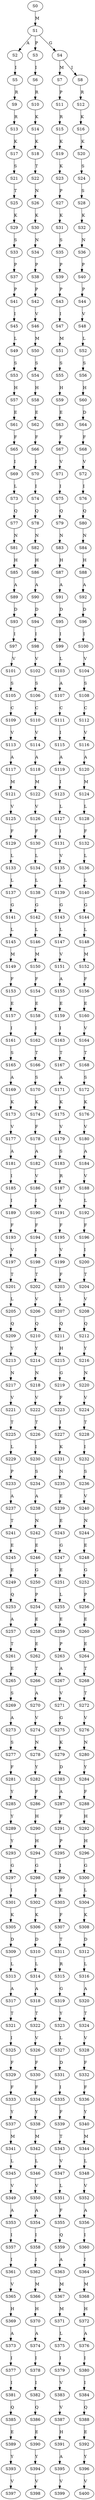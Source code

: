 strict digraph  {
	S0 -> S1 [ label = M ];
	S1 -> S2 [ label = A ];
	S1 -> S3 [ label = P ];
	S1 -> S4 [ label = G ];
	S2 -> S5 [ label = I ];
	S3 -> S6 [ label = I ];
	S4 -> S7 [ label = M ];
	S4 -> S8 [ label = I ];
	S5 -> S9 [ label = R ];
	S6 -> S10 [ label = R ];
	S7 -> S11 [ label = P ];
	S8 -> S12 [ label = R ];
	S9 -> S13 [ label = R ];
	S10 -> S14 [ label = K ];
	S11 -> S15 [ label = R ];
	S12 -> S16 [ label = K ];
	S13 -> S17 [ label = K ];
	S14 -> S18 [ label = K ];
	S15 -> S19 [ label = K ];
	S16 -> S20 [ label = K ];
	S17 -> S21 [ label = S ];
	S18 -> S22 [ label = T ];
	S19 -> S23 [ label = K ];
	S20 -> S24 [ label = S ];
	S21 -> S25 [ label = T ];
	S22 -> S26 [ label = N ];
	S23 -> S27 [ label = P ];
	S24 -> S28 [ label = S ];
	S25 -> S29 [ label = K ];
	S26 -> S30 [ label = K ];
	S27 -> S31 [ label = K ];
	S28 -> S32 [ label = K ];
	S29 -> S33 [ label = S ];
	S30 -> S34 [ label = N ];
	S31 -> S35 [ label = S ];
	S32 -> S36 [ label = N ];
	S33 -> S37 [ label = P ];
	S34 -> S38 [ label = P ];
	S35 -> S39 [ label = P ];
	S36 -> S40 [ label = P ];
	S37 -> S41 [ label = P ];
	S38 -> S42 [ label = P ];
	S39 -> S43 [ label = P ];
	S40 -> S44 [ label = P ];
	S41 -> S45 [ label = I ];
	S42 -> S46 [ label = V ];
	S43 -> S47 [ label = I ];
	S44 -> S48 [ label = V ];
	S45 -> S49 [ label = L ];
	S46 -> S50 [ label = M ];
	S47 -> S51 [ label = M ];
	S48 -> S52 [ label = L ];
	S49 -> S53 [ label = S ];
	S50 -> S54 [ label = S ];
	S51 -> S55 [ label = S ];
	S52 -> S56 [ label = S ];
	S53 -> S57 [ label = H ];
	S54 -> S58 [ label = H ];
	S55 -> S59 [ label = H ];
	S56 -> S60 [ label = H ];
	S57 -> S61 [ label = E ];
	S58 -> S62 [ label = E ];
	S59 -> S63 [ label = E ];
	S60 -> S64 [ label = D ];
	S61 -> S65 [ label = F ];
	S62 -> S66 [ label = F ];
	S63 -> S67 [ label = F ];
	S64 -> S68 [ label = F ];
	S65 -> S69 [ label = I ];
	S66 -> S70 [ label = I ];
	S67 -> S71 [ label = V ];
	S68 -> S72 [ label = V ];
	S69 -> S73 [ label = L ];
	S70 -> S74 [ label = I ];
	S71 -> S75 [ label = I ];
	S72 -> S76 [ label = I ];
	S73 -> S77 [ label = Q ];
	S74 -> S78 [ label = Q ];
	S75 -> S79 [ label = Q ];
	S76 -> S80 [ label = Q ];
	S77 -> S81 [ label = N ];
	S78 -> S82 [ label = N ];
	S79 -> S83 [ label = N ];
	S80 -> S84 [ label = N ];
	S81 -> S85 [ label = H ];
	S82 -> S86 [ label = H ];
	S83 -> S87 [ label = H ];
	S84 -> S88 [ label = H ];
	S85 -> S89 [ label = A ];
	S86 -> S90 [ label = A ];
	S87 -> S91 [ label = A ];
	S88 -> S92 [ label = A ];
	S89 -> S93 [ label = D ];
	S90 -> S94 [ label = D ];
	S91 -> S95 [ label = D ];
	S92 -> S96 [ label = D ];
	S93 -> S97 [ label = I ];
	S94 -> S98 [ label = I ];
	S95 -> S99 [ label = I ];
	S96 -> S100 [ label = I ];
	S97 -> S101 [ label = V ];
	S98 -> S102 [ label = V ];
	S99 -> S103 [ label = L ];
	S100 -> S104 [ label = V ];
	S101 -> S105 [ label = S ];
	S102 -> S106 [ label = S ];
	S103 -> S107 [ label = A ];
	S104 -> S108 [ label = S ];
	S105 -> S109 [ label = C ];
	S106 -> S110 [ label = C ];
	S107 -> S111 [ label = C ];
	S108 -> S112 [ label = C ];
	S109 -> S113 [ label = V ];
	S110 -> S114 [ label = V ];
	S111 -> S115 [ label = I ];
	S112 -> S116 [ label = V ];
	S113 -> S117 [ label = A ];
	S114 -> S118 [ label = A ];
	S115 -> S119 [ label = A ];
	S116 -> S120 [ label = A ];
	S117 -> S121 [ label = M ];
	S118 -> S122 [ label = M ];
	S119 -> S123 [ label = I ];
	S120 -> S124 [ label = M ];
	S121 -> S125 [ label = V ];
	S122 -> S126 [ label = V ];
	S123 -> S127 [ label = L ];
	S124 -> S128 [ label = L ];
	S125 -> S129 [ label = F ];
	S126 -> S130 [ label = F ];
	S127 -> S131 [ label = I ];
	S128 -> S132 [ label = F ];
	S129 -> S133 [ label = L ];
	S130 -> S134 [ label = L ];
	S131 -> S135 [ label = V ];
	S132 -> S136 [ label = L ];
	S133 -> S137 [ label = L ];
	S134 -> S138 [ label = L ];
	S135 -> S139 [ label = L ];
	S136 -> S140 [ label = L ];
	S137 -> S141 [ label = G ];
	S138 -> S142 [ label = G ];
	S139 -> S143 [ label = G ];
	S140 -> S144 [ label = G ];
	S141 -> S145 [ label = L ];
	S142 -> S146 [ label = L ];
	S143 -> S147 [ label = L ];
	S144 -> S148 [ label = L ];
	S145 -> S149 [ label = M ];
	S146 -> S150 [ label = M ];
	S147 -> S151 [ label = V ];
	S148 -> S152 [ label = M ];
	S149 -> S153 [ label = F ];
	S150 -> S154 [ label = F ];
	S151 -> S155 [ label = A ];
	S152 -> S156 [ label = F ];
	S153 -> S157 [ label = E ];
	S154 -> S158 [ label = E ];
	S155 -> S159 [ label = E ];
	S156 -> S160 [ label = E ];
	S157 -> S161 [ label = I ];
	S158 -> S162 [ label = I ];
	S159 -> S163 [ label = I ];
	S160 -> S164 [ label = V ];
	S161 -> S165 [ label = S ];
	S162 -> S166 [ label = T ];
	S163 -> S167 [ label = T ];
	S164 -> S168 [ label = T ];
	S165 -> S169 [ label = A ];
	S166 -> S170 [ label = S ];
	S167 -> S171 [ label = A ];
	S168 -> S172 [ label = S ];
	S169 -> S173 [ label = K ];
	S170 -> S174 [ label = K ];
	S171 -> S175 [ label = K ];
	S172 -> S176 [ label = K ];
	S173 -> S177 [ label = V ];
	S174 -> S178 [ label = F ];
	S175 -> S179 [ label = V ];
	S176 -> S180 [ label = V ];
	S177 -> S181 [ label = A ];
	S178 -> S182 [ label = A ];
	S179 -> S183 [ label = S ];
	S180 -> S184 [ label = A ];
	S181 -> S185 [ label = I ];
	S182 -> S186 [ label = V ];
	S183 -> S187 [ label = R ];
	S184 -> S188 [ label = V ];
	S185 -> S189 [ label = I ];
	S186 -> S190 [ label = I ];
	S187 -> S191 [ label = V ];
	S188 -> S192 [ label = L ];
	S189 -> S193 [ label = F ];
	S190 -> S194 [ label = F ];
	S191 -> S195 [ label = F ];
	S192 -> S196 [ label = F ];
	S193 -> S197 [ label = V ];
	S194 -> S198 [ label = I ];
	S195 -> S199 [ label = V ];
	S196 -> S200 [ label = I ];
	S197 -> S201 [ label = T ];
	S198 -> S202 [ label = T ];
	S199 -> S203 [ label = F ];
	S200 -> S204 [ label = T ];
	S201 -> S205 [ label = L ];
	S202 -> S206 [ label = V ];
	S203 -> S207 [ label = L ];
	S204 -> S208 [ label = V ];
	S205 -> S209 [ label = Q ];
	S206 -> S210 [ label = Q ];
	S207 -> S211 [ label = Q ];
	S208 -> S212 [ label = Q ];
	S209 -> S213 [ label = Y ];
	S210 -> S214 [ label = Y ];
	S211 -> S215 [ label = H ];
	S212 -> S216 [ label = Y ];
	S213 -> S217 [ label = N ];
	S214 -> S218 [ label = N ];
	S215 -> S219 [ label = G ];
	S216 -> S220 [ label = N ];
	S217 -> S221 [ label = V ];
	S218 -> S222 [ label = V ];
	S219 -> S223 [ label = F ];
	S220 -> S224 [ label = V ];
	S221 -> S225 [ label = T ];
	S222 -> S226 [ label = T ];
	S223 -> S227 [ label = I ];
	S224 -> S228 [ label = T ];
	S225 -> S229 [ label = L ];
	S226 -> S230 [ label = I ];
	S227 -> S231 [ label = K ];
	S228 -> S232 [ label = I ];
	S229 -> S233 [ label = P ];
	S230 -> S234 [ label = S ];
	S231 -> S235 [ label = N ];
	S232 -> S236 [ label = S ];
	S233 -> S237 [ label = A ];
	S234 -> S238 [ label = A ];
	S235 -> S239 [ label = E ];
	S236 -> S240 [ label = V ];
	S237 -> S241 [ label = T ];
	S238 -> S242 [ label = N ];
	S239 -> S243 [ label = E ];
	S240 -> S244 [ label = N ];
	S241 -> S245 [ label = E ];
	S242 -> S246 [ label = E ];
	S243 -> S247 [ label = G ];
	S244 -> S248 [ label = E ];
	S245 -> S249 [ label = E ];
	S246 -> S250 [ label = G ];
	S247 -> S251 [ label = E ];
	S248 -> S252 [ label = G ];
	S249 -> S253 [ label = Q ];
	S250 -> S254 [ label = P ];
	S251 -> S255 [ label = L ];
	S252 -> S256 [ label = P ];
	S253 -> S257 [ label = A ];
	S254 -> S258 [ label = E ];
	S255 -> S259 [ label = E ];
	S256 -> S260 [ label = E ];
	S257 -> S261 [ label = T ];
	S258 -> S262 [ label = E ];
	S259 -> S263 [ label = P ];
	S260 -> S264 [ label = E ];
	S261 -> S265 [ label = E ];
	S262 -> S266 [ label = T ];
	S263 -> S267 [ label = A ];
	S264 -> S268 [ label = T ];
	S265 -> S269 [ label = S ];
	S266 -> S270 [ label = A ];
	S267 -> S271 [ label = V ];
	S268 -> S272 [ label = T ];
	S269 -> S273 [ label = A ];
	S270 -> S274 [ label = V ];
	S271 -> S275 [ label = G ];
	S272 -> S276 [ label = V ];
	S273 -> S277 [ label = S ];
	S274 -> S278 [ label = N ];
	S275 -> S279 [ label = K ];
	S276 -> S280 [ label = N ];
	S277 -> S281 [ label = F ];
	S278 -> S282 [ label = Y ];
	S279 -> S283 [ label = D ];
	S280 -> S284 [ label = Y ];
	S281 -> S285 [ label = Y ];
	S282 -> S286 [ label = F ];
	S283 -> S287 [ label = A ];
	S284 -> S288 [ label = F ];
	S285 -> S289 [ label = Y ];
	S286 -> S290 [ label = H ];
	S287 -> S291 [ label = F ];
	S288 -> S292 [ label = H ];
	S289 -> S293 [ label = Y ];
	S290 -> S294 [ label = H ];
	S291 -> S295 [ label = P ];
	S292 -> S296 [ label = H ];
	S293 -> S297 [ label = G ];
	S294 -> S298 [ label = G ];
	S295 -> S299 [ label = I ];
	S296 -> S300 [ label = G ];
	S297 -> S301 [ label = I ];
	S298 -> S302 [ label = I ];
	S299 -> S303 [ label = E ];
	S300 -> S304 [ label = L ];
	S301 -> S305 [ label = K ];
	S302 -> S306 [ label = K ];
	S303 -> S307 [ label = F ];
	S304 -> S308 [ label = K ];
	S305 -> S309 [ label = D ];
	S306 -> S310 [ label = D ];
	S307 -> S311 [ label = T ];
	S308 -> S312 [ label = D ];
	S309 -> S313 [ label = L ];
	S310 -> S314 [ label = L ];
	S311 -> S315 [ label = R ];
	S312 -> S316 [ label = L ];
	S313 -> S317 [ label = A ];
	S314 -> S318 [ label = A ];
	S315 -> S319 [ label = G ];
	S316 -> S320 [ label = A ];
	S317 -> S321 [ label = T ];
	S318 -> S322 [ label = T ];
	S319 -> S323 [ label = Y ];
	S320 -> S324 [ label = T ];
	S321 -> S325 [ label = I ];
	S322 -> S326 [ label = V ];
	S323 -> S327 [ label = L ];
	S324 -> S328 [ label = V ];
	S325 -> S329 [ label = F ];
	S326 -> S330 [ label = F ];
	S327 -> S331 [ label = D ];
	S328 -> S332 [ label = F ];
	S329 -> S333 [ label = F ];
	S330 -> S334 [ label = F ];
	S331 -> S335 [ label = I ];
	S332 -> S336 [ label = F ];
	S333 -> S337 [ label = Y ];
	S334 -> S338 [ label = Y ];
	S335 -> S339 [ label = F ];
	S336 -> S340 [ label = Y ];
	S337 -> S341 [ label = M ];
	S338 -> S342 [ label = M ];
	S339 -> S343 [ label = T ];
	S340 -> S344 [ label = M ];
	S341 -> S345 [ label = L ];
	S342 -> S346 [ label = L ];
	S343 -> S347 [ label = V ];
	S344 -> S348 [ label = L ];
	S345 -> S349 [ label = V ];
	S346 -> S350 [ label = V ];
	S347 -> S351 [ label = L ];
	S348 -> S352 [ label = V ];
	S349 -> S353 [ label = A ];
	S350 -> S354 [ label = A ];
	S351 -> S355 [ label = F ];
	S352 -> S356 [ label = A ];
	S353 -> S357 [ label = I ];
	S354 -> S358 [ label = I ];
	S355 -> S359 [ label = Q ];
	S356 -> S360 [ label = I ];
	S357 -> S361 [ label = I ];
	S358 -> S362 [ label = I ];
	S359 -> S363 [ label = A ];
	S360 -> S364 [ label = I ];
	S361 -> S365 [ label = V ];
	S362 -> S366 [ label = M ];
	S363 -> S367 [ label = M ];
	S364 -> S368 [ label = M ];
	S365 -> S369 [ label = H ];
	S366 -> S370 [ label = H ];
	S367 -> S371 [ label = M ];
	S368 -> S372 [ label = H ];
	S369 -> S373 [ label = A ];
	S370 -> S374 [ label = A ];
	S371 -> S375 [ label = L ];
	S372 -> S376 [ label = A ];
	S373 -> S377 [ label = I ];
	S374 -> S378 [ label = I ];
	S375 -> S379 [ label = I ];
	S376 -> S380 [ label = I ];
	S377 -> S381 [ label = I ];
	S378 -> S382 [ label = I ];
	S379 -> S383 [ label = V ];
	S380 -> S384 [ label = I ];
	S381 -> S385 [ label = Q ];
	S382 -> S386 [ label = Q ];
	S383 -> S387 [ label = V ];
	S384 -> S388 [ label = Q ];
	S385 -> S389 [ label = E ];
	S386 -> S390 [ label = E ];
	S387 -> S391 [ label = H ];
	S388 -> S392 [ label = E ];
	S389 -> S393 [ label = Y ];
	S390 -> S394 [ label = Y ];
	S391 -> S395 [ label = A ];
	S392 -> S396 [ label = Y ];
	S393 -> S397 [ label = V ];
	S394 -> S398 [ label = V ];
	S395 -> S399 [ label = V ];
	S396 -> S400 [ label = V ];
}
